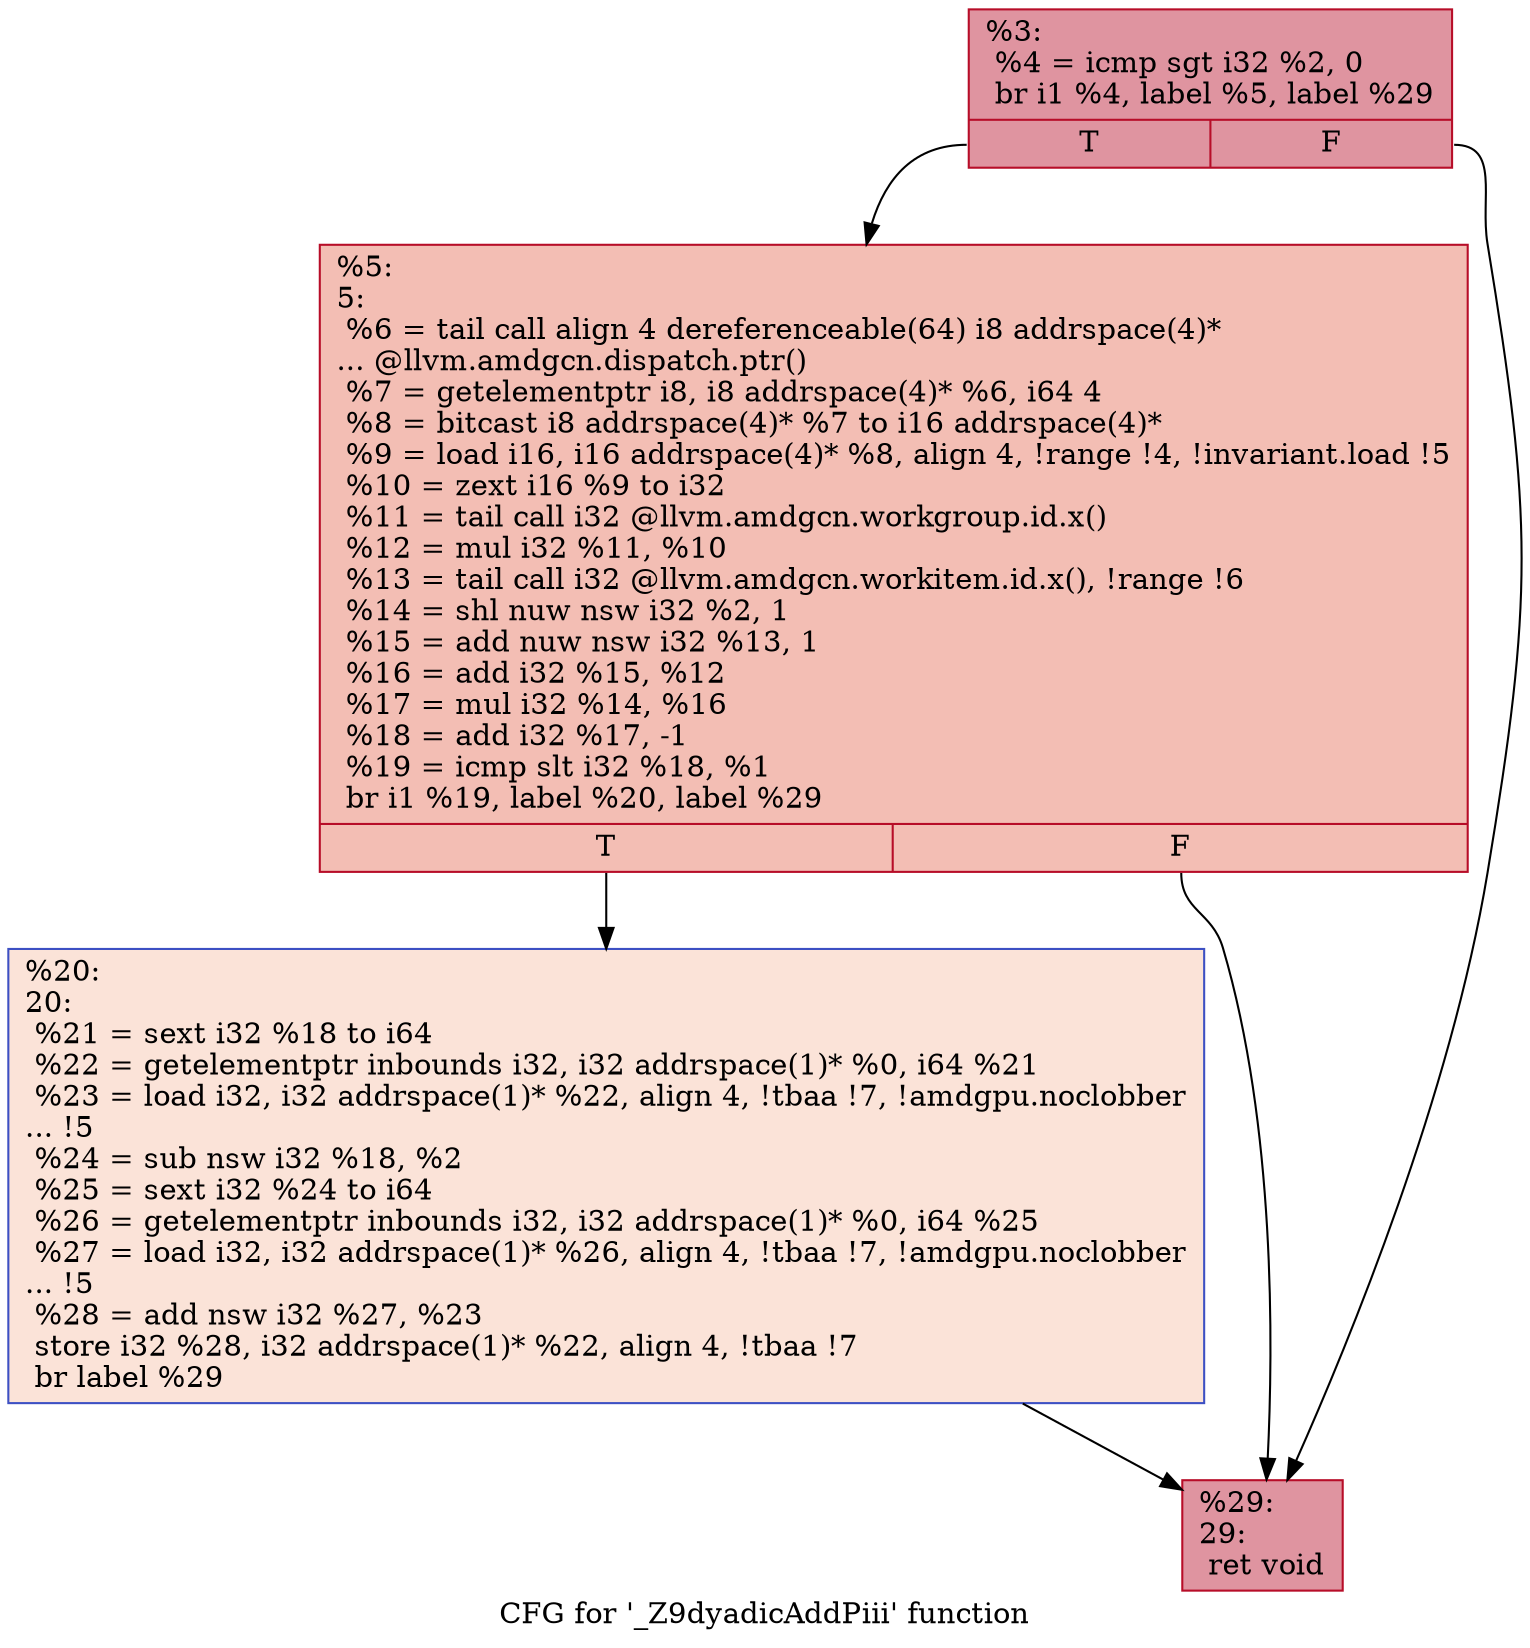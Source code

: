 digraph "CFG for '_Z9dyadicAddPiii' function" {
	label="CFG for '_Z9dyadicAddPiii' function";

	Node0x57dd120 [shape=record,color="#b70d28ff", style=filled, fillcolor="#b70d2870",label="{%3:\l  %4 = icmp sgt i32 %2, 0\l  br i1 %4, label %5, label %29\l|{<s0>T|<s1>F}}"];
	Node0x57dd120:s0 -> Node0x57dd810;
	Node0x57dd120:s1 -> Node0x57dd8a0;
	Node0x57dd810 [shape=record,color="#b70d28ff", style=filled, fillcolor="#e36c5570",label="{%5:\l5:                                                \l  %6 = tail call align 4 dereferenceable(64) i8 addrspace(4)*\l... @llvm.amdgcn.dispatch.ptr()\l  %7 = getelementptr i8, i8 addrspace(4)* %6, i64 4\l  %8 = bitcast i8 addrspace(4)* %7 to i16 addrspace(4)*\l  %9 = load i16, i16 addrspace(4)* %8, align 4, !range !4, !invariant.load !5\l  %10 = zext i16 %9 to i32\l  %11 = tail call i32 @llvm.amdgcn.workgroup.id.x()\l  %12 = mul i32 %11, %10\l  %13 = tail call i32 @llvm.amdgcn.workitem.id.x(), !range !6\l  %14 = shl nuw nsw i32 %2, 1\l  %15 = add nuw nsw i32 %13, 1\l  %16 = add i32 %15, %12\l  %17 = mul i32 %14, %16\l  %18 = add i32 %17, -1\l  %19 = icmp slt i32 %18, %1\l  br i1 %19, label %20, label %29\l|{<s0>T|<s1>F}}"];
	Node0x57dd810:s0 -> Node0x57df530;
	Node0x57dd810:s1 -> Node0x57dd8a0;
	Node0x57df530 [shape=record,color="#3d50c3ff", style=filled, fillcolor="#f6bfa670",label="{%20:\l20:                                               \l  %21 = sext i32 %18 to i64\l  %22 = getelementptr inbounds i32, i32 addrspace(1)* %0, i64 %21\l  %23 = load i32, i32 addrspace(1)* %22, align 4, !tbaa !7, !amdgpu.noclobber\l... !5\l  %24 = sub nsw i32 %18, %2\l  %25 = sext i32 %24 to i64\l  %26 = getelementptr inbounds i32, i32 addrspace(1)* %0, i64 %25\l  %27 = load i32, i32 addrspace(1)* %26, align 4, !tbaa !7, !amdgpu.noclobber\l... !5\l  %28 = add nsw i32 %27, %23\l  store i32 %28, i32 addrspace(1)* %22, align 4, !tbaa !7\l  br label %29\l}"];
	Node0x57df530 -> Node0x57dd8a0;
	Node0x57dd8a0 [shape=record,color="#b70d28ff", style=filled, fillcolor="#b70d2870",label="{%29:\l29:                                               \l  ret void\l}"];
}
